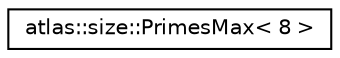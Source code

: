 digraph "Graphical Class Hierarchy"
{
  edge [fontname="Helvetica",fontsize="10",labelfontname="Helvetica",labelfontsize="10"];
  node [fontname="Helvetica",fontsize="10",shape=record];
  rankdir="LR";
  Node1 [label="atlas::size::PrimesMax\< 8 \>",height=0.2,width=0.4,color="black", fillcolor="white", style="filled",URL="$classatlas_1_1size_1_1PrimesMax_3_018_01_4.html",tooltip="Position on the list of primes of the largest possible prime factor of a Weyl group of rank at most 8..."];
}
